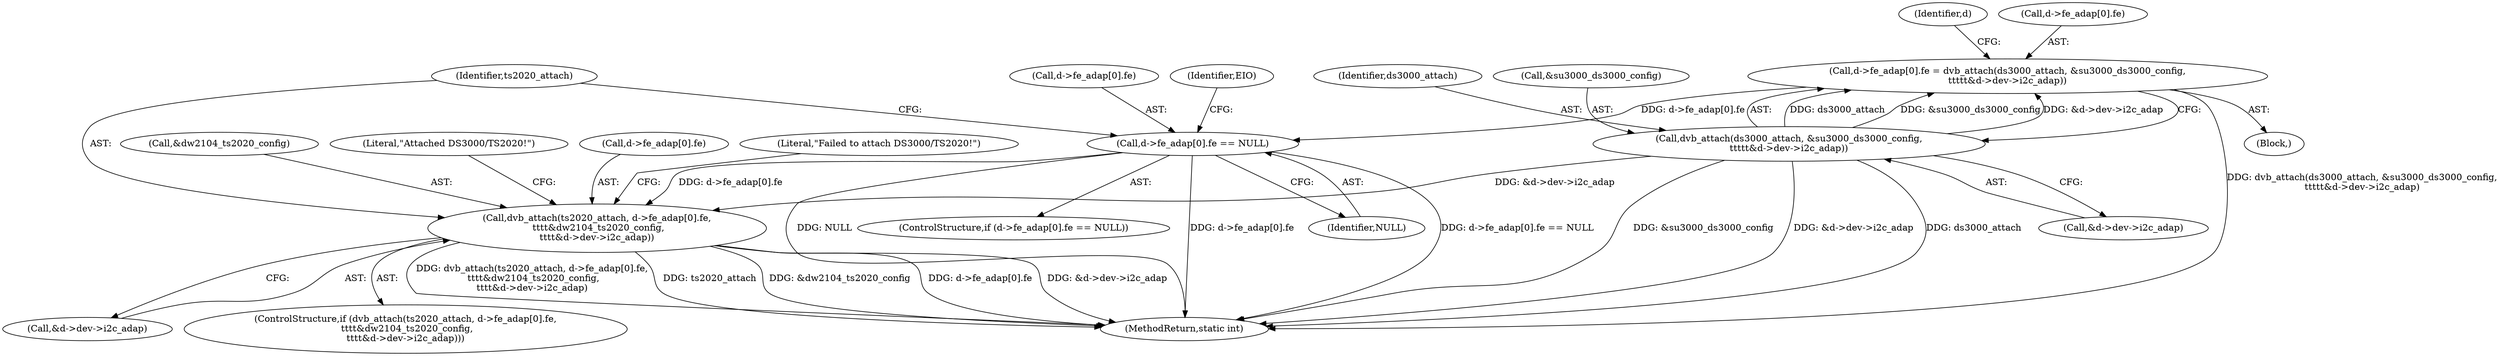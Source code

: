 digraph "1_linux_606142af57dad981b78707234cfbd15f9f7b7125_0@array" {
"1000231" [label="(Call,d->fe_adap[0].fe = dvb_attach(ds3000_attach, &su3000_ds3000_config,\n\t\t\t\t\t&d->dev->i2c_adap))"];
"1000239" [label="(Call,dvb_attach(ds3000_attach, &su3000_ds3000_config,\n\t\t\t\t\t&d->dev->i2c_adap))"];
"1000250" [label="(Call,d->fe_adap[0].fe == NULL)"];
"1000263" [label="(Call,dvb_attach(ts2020_attach, d->fe_adap[0].fe,\n \t\t\t\t&dw2104_ts2020_config,\n\t\t\t\t&d->dev->i2c_adap))"];
"1000249" [label="(ControlStructure,if (d->fe_adap[0].fe == NULL))"];
"1000272" [label="(Call,&dw2104_ts2020_config)"];
"1000282" [label="(Literal,\"Attached DS3000/TS2020!\")"];
"1000265" [label="(Call,d->fe_adap[0].fe)"];
"1000251" [label="(Call,d->fe_adap[0].fe)"];
"1000261" [label="(Identifier,EIO)"];
"1000258" [label="(Identifier,NULL)"];
"1000254" [label="(Identifier,d)"];
"1000239" [label="(Call,dvb_attach(ds3000_attach, &su3000_ds3000_config,\n\t\t\t\t\t&d->dev->i2c_adap))"];
"1000232" [label="(Call,d->fe_adap[0].fe)"];
"1000240" [label="(Identifier,ds3000_attach)"];
"1000290" [label="(MethodReturn,static int)"];
"1000274" [label="(Call,&d->dev->i2c_adap)"];
"1000102" [label="(Block,)"];
"1000263" [label="(Call,dvb_attach(ts2020_attach, d->fe_adap[0].fe,\n \t\t\t\t&dw2104_ts2020_config,\n\t\t\t\t&d->dev->i2c_adap))"];
"1000241" [label="(Call,&su3000_ds3000_config)"];
"1000231" [label="(Call,d->fe_adap[0].fe = dvb_attach(ds3000_attach, &su3000_ds3000_config,\n\t\t\t\t\t&d->dev->i2c_adap))"];
"1000286" [label="(Literal,\"Failed to attach DS3000/TS2020!\")"];
"1000264" [label="(Identifier,ts2020_attach)"];
"1000250" [label="(Call,d->fe_adap[0].fe == NULL)"];
"1000243" [label="(Call,&d->dev->i2c_adap)"];
"1000262" [label="(ControlStructure,if (dvb_attach(ts2020_attach, d->fe_adap[0].fe,\n \t\t\t\t&dw2104_ts2020_config,\n\t\t\t\t&d->dev->i2c_adap)))"];
"1000231" -> "1000102"  [label="AST: "];
"1000231" -> "1000239"  [label="CFG: "];
"1000232" -> "1000231"  [label="AST: "];
"1000239" -> "1000231"  [label="AST: "];
"1000254" -> "1000231"  [label="CFG: "];
"1000231" -> "1000290"  [label="DDG: dvb_attach(ds3000_attach, &su3000_ds3000_config,\n\t\t\t\t\t&d->dev->i2c_adap)"];
"1000239" -> "1000231"  [label="DDG: ds3000_attach"];
"1000239" -> "1000231"  [label="DDG: &su3000_ds3000_config"];
"1000239" -> "1000231"  [label="DDG: &d->dev->i2c_adap"];
"1000231" -> "1000250"  [label="DDG: d->fe_adap[0].fe"];
"1000239" -> "1000243"  [label="CFG: "];
"1000240" -> "1000239"  [label="AST: "];
"1000241" -> "1000239"  [label="AST: "];
"1000243" -> "1000239"  [label="AST: "];
"1000239" -> "1000290"  [label="DDG: &su3000_ds3000_config"];
"1000239" -> "1000290"  [label="DDG: &d->dev->i2c_adap"];
"1000239" -> "1000290"  [label="DDG: ds3000_attach"];
"1000239" -> "1000263"  [label="DDG: &d->dev->i2c_adap"];
"1000250" -> "1000249"  [label="AST: "];
"1000250" -> "1000258"  [label="CFG: "];
"1000251" -> "1000250"  [label="AST: "];
"1000258" -> "1000250"  [label="AST: "];
"1000261" -> "1000250"  [label="CFG: "];
"1000264" -> "1000250"  [label="CFG: "];
"1000250" -> "1000290"  [label="DDG: NULL"];
"1000250" -> "1000290"  [label="DDG: d->fe_adap[0].fe"];
"1000250" -> "1000290"  [label="DDG: d->fe_adap[0].fe == NULL"];
"1000250" -> "1000263"  [label="DDG: d->fe_adap[0].fe"];
"1000263" -> "1000262"  [label="AST: "];
"1000263" -> "1000274"  [label="CFG: "];
"1000264" -> "1000263"  [label="AST: "];
"1000265" -> "1000263"  [label="AST: "];
"1000272" -> "1000263"  [label="AST: "];
"1000274" -> "1000263"  [label="AST: "];
"1000282" -> "1000263"  [label="CFG: "];
"1000286" -> "1000263"  [label="CFG: "];
"1000263" -> "1000290"  [label="DDG: d->fe_adap[0].fe"];
"1000263" -> "1000290"  [label="DDG: &d->dev->i2c_adap"];
"1000263" -> "1000290"  [label="DDG: dvb_attach(ts2020_attach, d->fe_adap[0].fe,\n \t\t\t\t&dw2104_ts2020_config,\n\t\t\t\t&d->dev->i2c_adap)"];
"1000263" -> "1000290"  [label="DDG: ts2020_attach"];
"1000263" -> "1000290"  [label="DDG: &dw2104_ts2020_config"];
}
